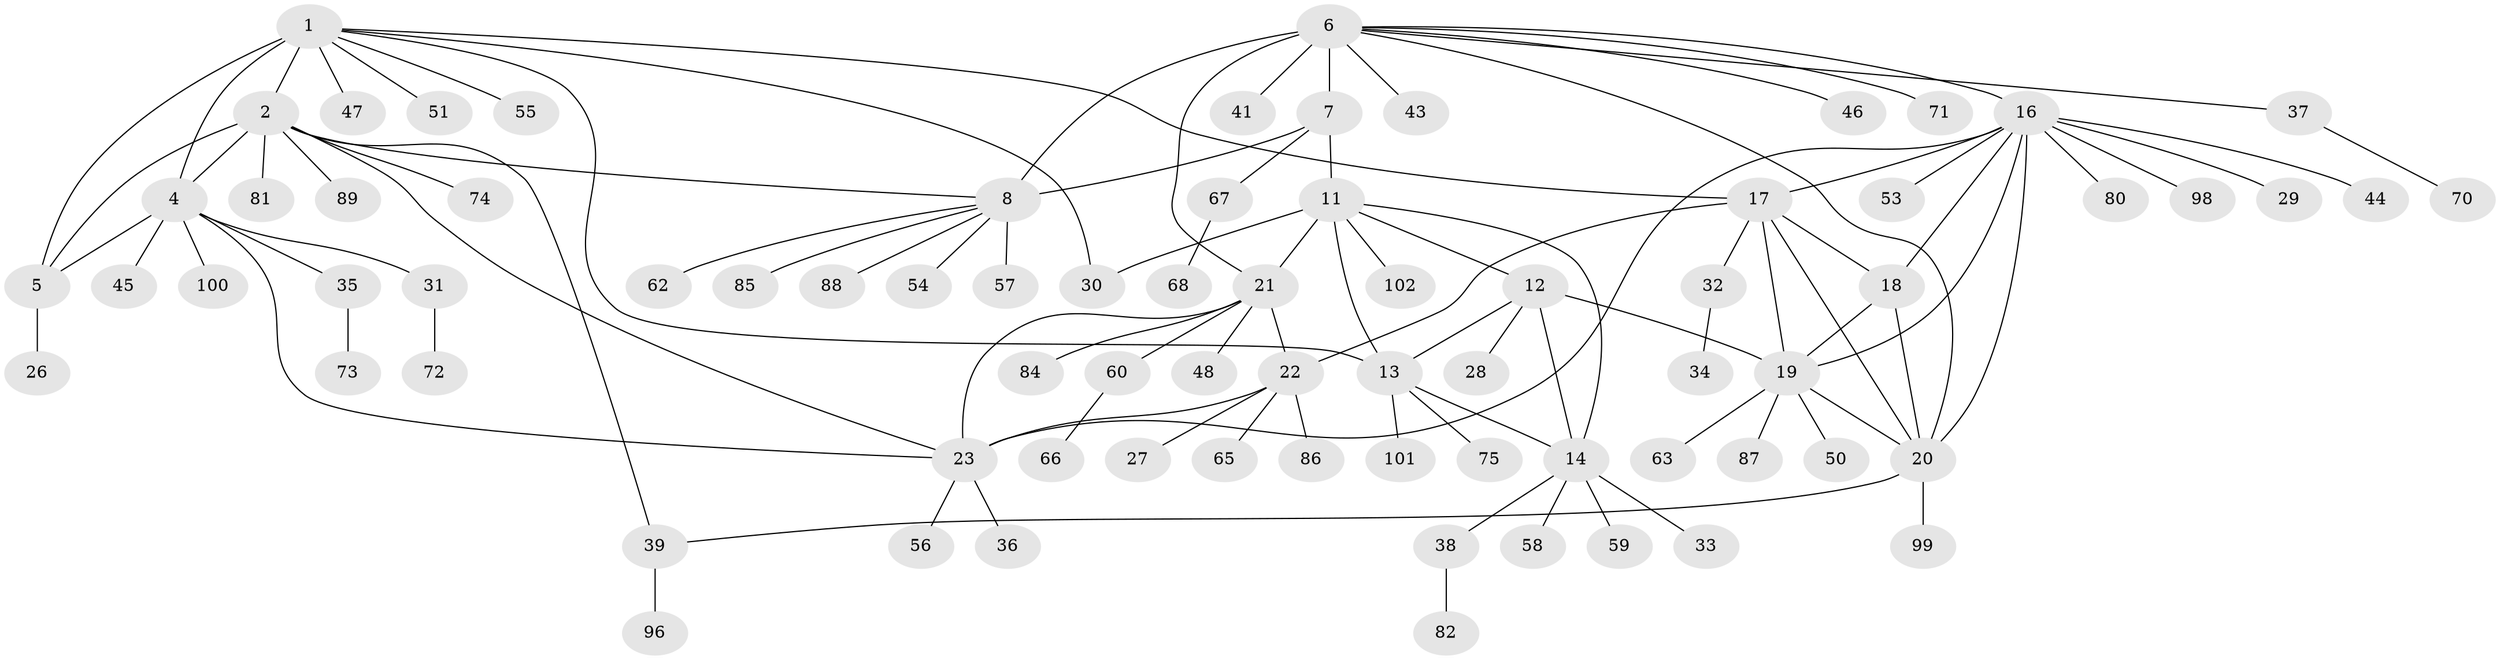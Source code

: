 // Generated by graph-tools (version 1.1) at 2025/24/03/03/25 07:24:12]
// undirected, 77 vertices, 101 edges
graph export_dot {
graph [start="1"]
  node [color=gray90,style=filled];
  1 [super="+3"];
  2 [super="+42"];
  4 [super="+52"];
  5 [super="+90"];
  6 [super="+9"];
  7 [super="+83"];
  8 [super="+10"];
  11 [super="+92"];
  12 [super="+15"];
  13 [super="+93"];
  14 [super="+61"];
  16 [super="+49"];
  17 [super="+94"];
  18 [super="+97"];
  19 [super="+95"];
  20 [super="+78"];
  21 [super="+24"];
  22 [super="+77"];
  23 [super="+25"];
  26;
  27;
  28 [super="+76"];
  29;
  30;
  31;
  32 [super="+40"];
  33;
  34 [super="+69"];
  35 [super="+91"];
  36;
  37;
  38;
  39 [super="+103"];
  41 [super="+64"];
  43;
  44;
  45;
  46;
  47;
  48;
  50;
  51;
  53;
  54;
  55;
  56;
  57;
  58;
  59;
  60;
  62;
  63;
  65;
  66;
  67 [super="+79"];
  68;
  70;
  71;
  72;
  73;
  74;
  75;
  80;
  81;
  82;
  84;
  85;
  86;
  87;
  88;
  89;
  96;
  98;
  99;
  100;
  101;
  102;
  1 -- 2 [weight=2];
  1 -- 4 [weight=2];
  1 -- 5 [weight=2];
  1 -- 13;
  1 -- 30;
  1 -- 47;
  1 -- 17;
  1 -- 51;
  1 -- 55;
  2 -- 4;
  2 -- 5;
  2 -- 8;
  2 -- 81;
  2 -- 89;
  2 -- 74;
  2 -- 23;
  2 -- 39;
  4 -- 5;
  4 -- 31;
  4 -- 35;
  4 -- 45;
  4 -- 100;
  4 -- 23;
  5 -- 26;
  6 -- 7 [weight=2];
  6 -- 8 [weight=4];
  6 -- 41;
  6 -- 43;
  6 -- 46;
  6 -- 71;
  6 -- 16;
  6 -- 37;
  6 -- 20;
  6 -- 21;
  7 -- 8 [weight=2];
  7 -- 11;
  7 -- 67;
  8 -- 57;
  8 -- 85;
  8 -- 54;
  8 -- 88;
  8 -- 62;
  11 -- 12 [weight=2];
  11 -- 13;
  11 -- 14;
  11 -- 21 [weight=2];
  11 -- 30;
  11 -- 102;
  12 -- 13 [weight=2];
  12 -- 14 [weight=2];
  12 -- 28;
  12 -- 19;
  13 -- 14;
  13 -- 75;
  13 -- 101;
  14 -- 33;
  14 -- 38;
  14 -- 58;
  14 -- 59;
  16 -- 17;
  16 -- 18;
  16 -- 19;
  16 -- 20;
  16 -- 29;
  16 -- 44;
  16 -- 53;
  16 -- 80;
  16 -- 98;
  16 -- 23;
  17 -- 18;
  17 -- 19;
  17 -- 20;
  17 -- 32;
  17 -- 22;
  18 -- 19;
  18 -- 20;
  19 -- 20;
  19 -- 50;
  19 -- 63;
  19 -- 87;
  20 -- 39;
  20 -- 99;
  21 -- 22 [weight=2];
  21 -- 23 [weight=4];
  21 -- 48;
  21 -- 60;
  21 -- 84;
  22 -- 23 [weight=2];
  22 -- 27;
  22 -- 65;
  22 -- 86;
  23 -- 36;
  23 -- 56;
  31 -- 72;
  32 -- 34;
  35 -- 73;
  37 -- 70;
  38 -- 82;
  39 -- 96;
  60 -- 66;
  67 -- 68;
}
